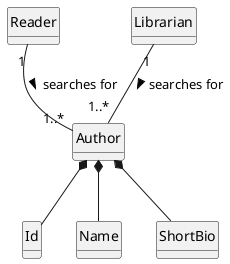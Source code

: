 @startuml
skinparam classAttributeIconSize 0
hide circle
hide methods

class Author{}
class Id{}
class Name {}
class ShortBio{}

class Librarian{}

class Reader{}

Author "1..*" -up- "1" Librarian: searches for <
Author "1..*" -up- "1" Reader: searches for <

Author *-- Id
Author *-- Name
Author *-- ShortBio

@enduml